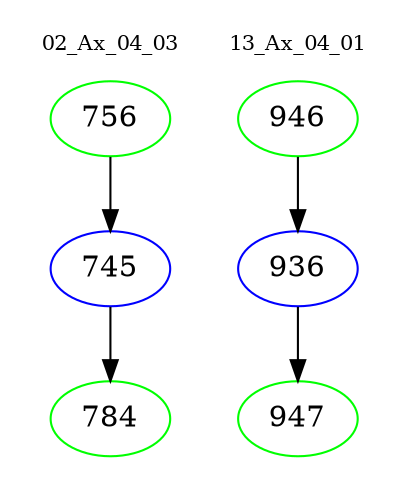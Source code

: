 digraph{
subgraph cluster_0 {
color = white
label = "02_Ax_04_03";
fontsize=10;
T0_756 [label="756", color="green"]
T0_756 -> T0_745 [color="black"]
T0_745 [label="745", color="blue"]
T0_745 -> T0_784 [color="black"]
T0_784 [label="784", color="green"]
}
subgraph cluster_1 {
color = white
label = "13_Ax_04_01";
fontsize=10;
T1_946 [label="946", color="green"]
T1_946 -> T1_936 [color="black"]
T1_936 [label="936", color="blue"]
T1_936 -> T1_947 [color="black"]
T1_947 [label="947", color="green"]
}
}
